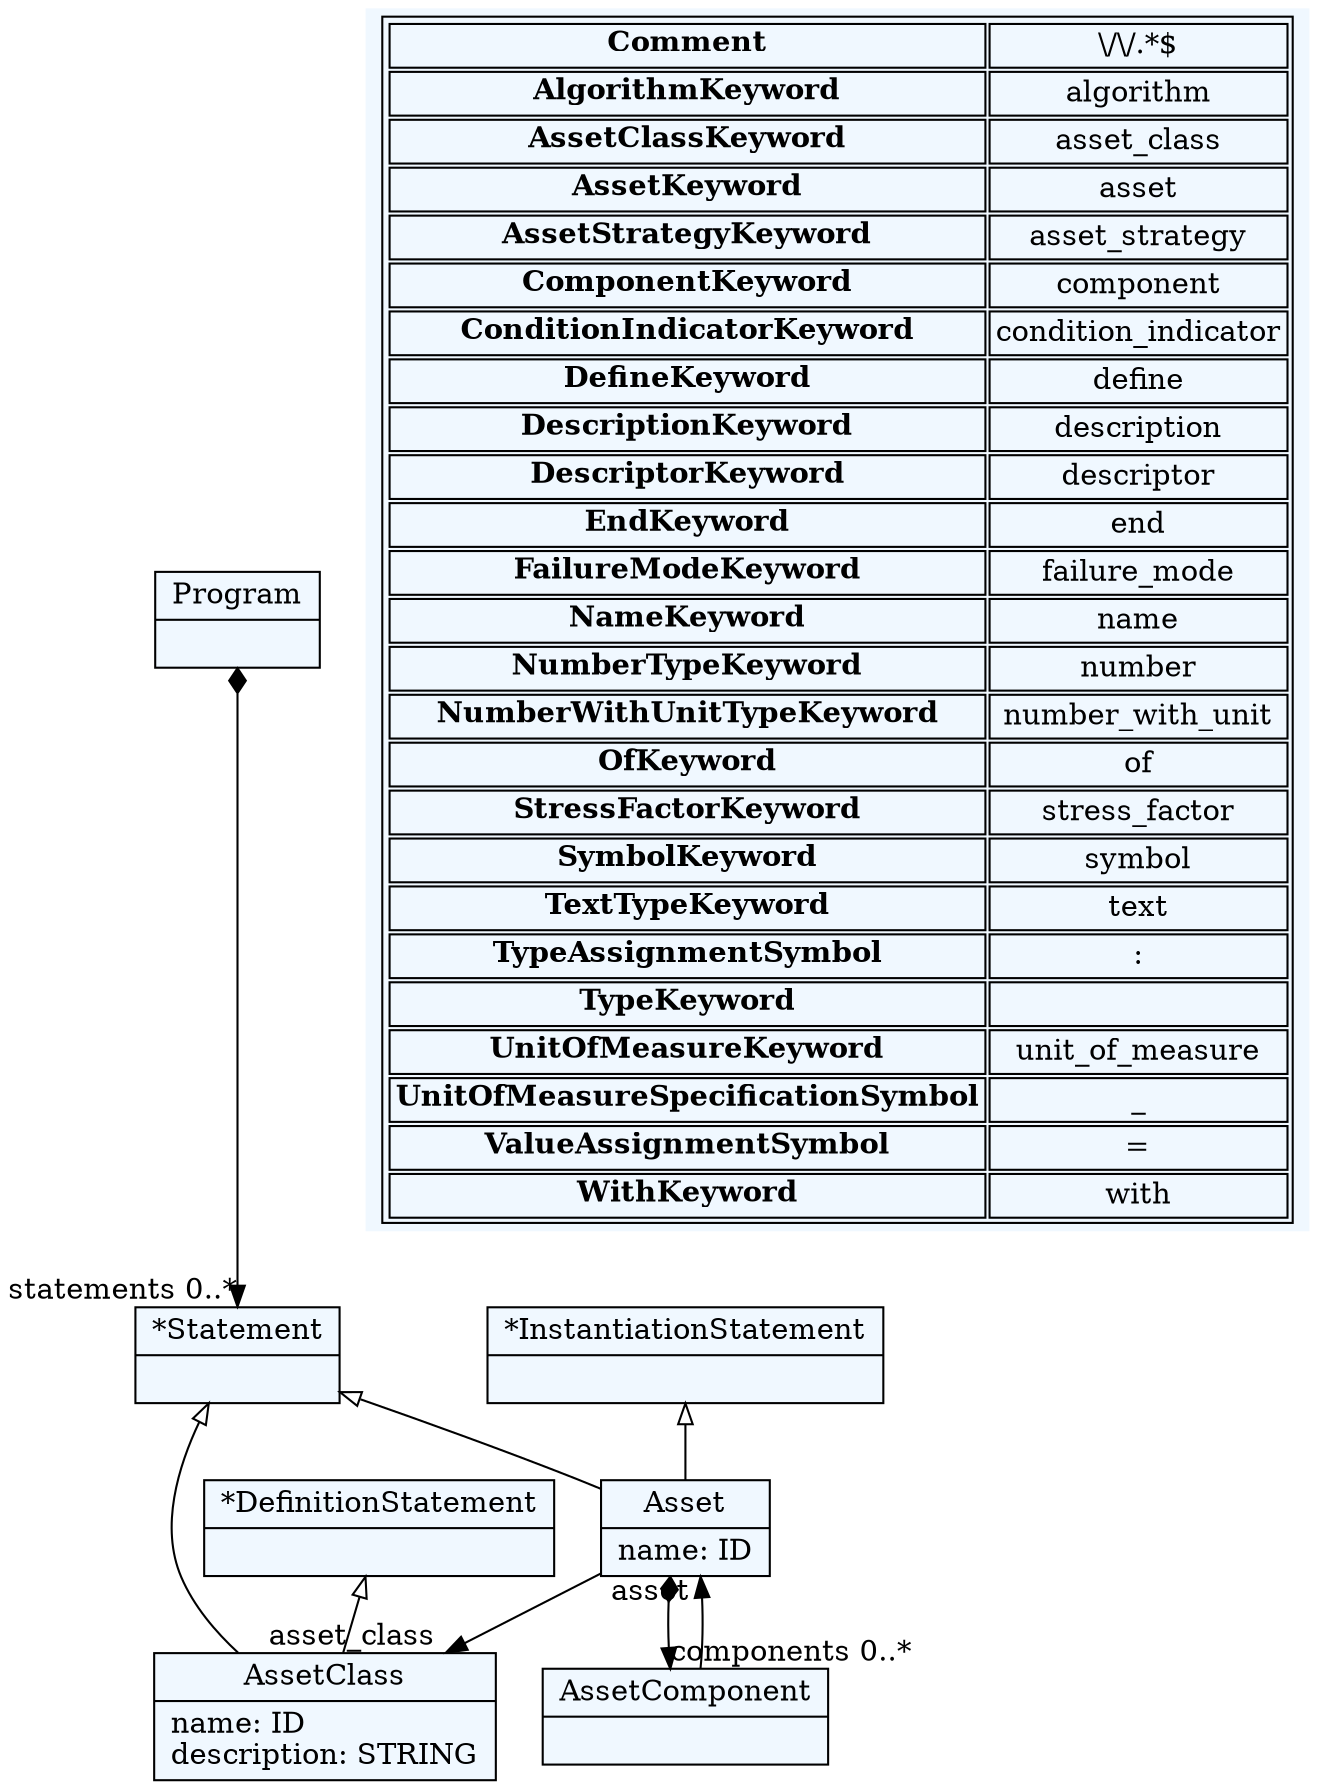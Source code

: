 
    digraph textX {
    fontname = "Bitstream Vera Sans"
    fontsize = 8
    node[
        shape=record,
        style=filled,
        fillcolor=aliceblue
    ]
    nodesep = 0.3
    edge[dir=black,arrowtail=empty]


1830144108464[ label="{Program|}"]

1830144100912[ label="{*Statement|}"]

1830144106576[ label="{*DefinitionStatement|}"]

1830144109408[ label="{*InstantiationStatement|}"]

1830144104688[ label="{AssetClass|name: ID\ldescription: STRING\l}"]

1830144095248[ label="{Asset|name: ID\l}"]

1830144115072[ label="{AssetComponent|}"]



1830144108464 -> 1830144100912[arrowtail=diamond, dir=both, headlabel="statements 0..*"]
1830144100912 -> 1830144104688 [dir=back]
1830144100912 -> 1830144095248 [dir=back]
1830144106576 -> 1830144104688 [dir=back]
1830144109408 -> 1830144095248 [dir=back]
1830144095248 -> 1830144104688[headlabel="asset_class "]
1830144095248 -> 1830144115072[arrowtail=diamond, dir=both, headlabel="components 0..*"]
1830144115072 -> 1830144095248[headlabel="asset "]
match_rules [ shape=plaintext, label=< <table>
	<tr>
		<td><b>Comment</b></td><td>\/\/.*$</td>
	</tr>
	<tr>
		<td><b>AlgorithmKeyword</b></td><td>algorithm</td>
	</tr>
	<tr>
		<td><b>AssetClassKeyword</b></td><td>asset_class</td>
	</tr>
	<tr>
		<td><b>AssetKeyword</b></td><td>asset</td>
	</tr>
	<tr>
		<td><b>AssetStrategyKeyword</b></td><td>asset_strategy</td>
	</tr>
	<tr>
		<td><b>ComponentKeyword</b></td><td>component</td>
	</tr>
	<tr>
		<td><b>ConditionIndicatorKeyword</b></td><td>condition_indicator</td>
	</tr>
	<tr>
		<td><b>DefineKeyword</b></td><td>define</td>
	</tr>
	<tr>
		<td><b>DescriptionKeyword</b></td><td>description</td>
	</tr>
	<tr>
		<td><b>DescriptorKeyword</b></td><td>descriptor</td>
	</tr>
	<tr>
		<td><b>EndKeyword</b></td><td>end</td>
	</tr>
	<tr>
		<td><b>FailureModeKeyword</b></td><td>failure_mode</td>
	</tr>
	<tr>
		<td><b>NameKeyword</b></td><td>name</td>
	</tr>
	<tr>
		<td><b>NumberTypeKeyword</b></td><td>number</td>
	</tr>
	<tr>
		<td><b>NumberWithUnitTypeKeyword</b></td><td>number_with_unit</td>
	</tr>
	<tr>
		<td><b>OfKeyword</b></td><td>of</td>
	</tr>
	<tr>
		<td><b>StressFactorKeyword</b></td><td>stress_factor</td>
	</tr>
	<tr>
		<td><b>SymbolKeyword</b></td><td>symbol</td>
	</tr>
	<tr>
		<td><b>TextTypeKeyword</b></td><td>text</td>
	</tr>
	<tr>
		<td><b>TypeAssignmentSymbol</b></td><td>:</td>
	</tr>
	<tr>
		<td><b>TypeKeyword</b></td><td></td>
	</tr>
	<tr>
		<td><b>UnitOfMeasureKeyword</b></td><td>unit_of_measure</td>
	</tr>
	<tr>
		<td><b>UnitOfMeasureSpecificationSymbol</b></td><td>_</td>
	</tr>
	<tr>
		<td><b>ValueAssignmentSymbol</b></td><td>=</td>
	</tr>
	<tr>
		<td><b>WithKeyword</b></td><td>with</td>
	</tr>
</table> >]


}
